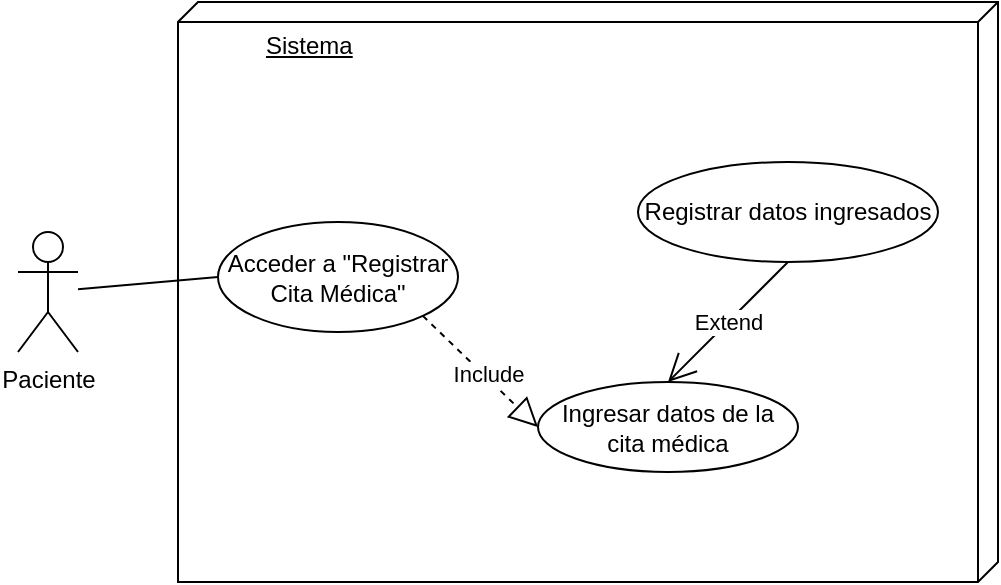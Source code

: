 <mxfile version="21.6.8" type="device">
  <diagram name="Página-1" id="dJx56YB7KGcAiy5-ZDgh">
    <mxGraphModel dx="1418" dy="828" grid="1" gridSize="10" guides="1" tooltips="1" connect="1" arrows="1" fold="1" page="1" pageScale="1" pageWidth="827" pageHeight="1169" math="0" shadow="0">
      <root>
        <mxCell id="0" />
        <mxCell id="1" parent="0" />
        <mxCell id="mAbyE8N8R_fkNbjM-QfM-8" value="&lt;blockquote style=&quot;margin: 0 0 0 40px; border: none; padding: 0px;&quot;&gt;Sistema&lt;/blockquote&gt;" style="verticalAlign=top;align=left;spacingTop=8;spacingLeft=2;spacingRight=12;shape=cube;size=10;direction=south;fontStyle=4;html=1;whiteSpace=wrap;" parent="1" vertex="1">
          <mxGeometry x="160" y="110" width="410" height="290" as="geometry" />
        </mxCell>
        <mxCell id="mAbyE8N8R_fkNbjM-QfM-2" value="Paciente" style="shape=umlActor;verticalLabelPosition=bottom;verticalAlign=top;html=1;outlineConnect=0;" parent="1" vertex="1">
          <mxGeometry x="80" y="225" width="30" height="60" as="geometry" />
        </mxCell>
        <mxCell id="mAbyE8N8R_fkNbjM-QfM-3" value="Acceder a &quot;Registrar Cita Médica&quot;" style="ellipse;whiteSpace=wrap;html=1;" parent="1" vertex="1">
          <mxGeometry x="180" y="220" width="120" height="55" as="geometry" />
        </mxCell>
        <mxCell id="mAbyE8N8R_fkNbjM-QfM-5" value="Ingresar datos de la cita médica" style="ellipse;whiteSpace=wrap;html=1;" parent="1" vertex="1">
          <mxGeometry x="340" y="300" width="130" height="45" as="geometry" />
        </mxCell>
        <mxCell id="mAbyE8N8R_fkNbjM-QfM-6" value="" style="endArrow=none;html=1;rounded=0;entryX=0;entryY=0.5;entryDx=0;entryDy=0;" parent="1" source="mAbyE8N8R_fkNbjM-QfM-2" target="mAbyE8N8R_fkNbjM-QfM-3" edge="1">
          <mxGeometry width="50" height="50" relative="1" as="geometry">
            <mxPoint x="40" y="400" as="sourcePoint" />
            <mxPoint x="90" y="350" as="targetPoint" />
          </mxGeometry>
        </mxCell>
        <mxCell id="mAbyE8N8R_fkNbjM-QfM-9" value="" style="endArrow=block;dashed=1;endFill=0;endSize=12;html=1;rounded=0;exitX=1;exitY=1;exitDx=0;exitDy=0;entryX=0;entryY=0.5;entryDx=0;entryDy=0;" parent="1" source="mAbyE8N8R_fkNbjM-QfM-3" target="mAbyE8N8R_fkNbjM-QfM-5" edge="1">
          <mxGeometry width="160" relative="1" as="geometry">
            <mxPoint x="80" y="430" as="sourcePoint" />
            <mxPoint x="240" y="430" as="targetPoint" />
          </mxGeometry>
        </mxCell>
        <mxCell id="mAbyE8N8R_fkNbjM-QfM-10" value="Include" style="edgeLabel;html=1;align=center;verticalAlign=middle;resizable=0;points=[];" parent="mAbyE8N8R_fkNbjM-QfM-9" vertex="1" connectable="0">
          <mxGeometry x="0.08" y="2" relative="1" as="geometry">
            <mxPoint as="offset" />
          </mxGeometry>
        </mxCell>
        <mxCell id="ILcldqNjuaIKTQVxB2YM-1" value="Registrar datos ingresados" style="ellipse;whiteSpace=wrap;html=1;" parent="1" vertex="1">
          <mxGeometry x="390" y="190" width="150" height="50" as="geometry" />
        </mxCell>
        <mxCell id="ILcldqNjuaIKTQVxB2YM-2" value="Extend" style="endArrow=open;endFill=1;endSize=12;html=1;rounded=0;exitX=0.5;exitY=1;exitDx=0;exitDy=0;entryX=0.5;entryY=0;entryDx=0;entryDy=0;" parent="1" source="ILcldqNjuaIKTQVxB2YM-1" target="mAbyE8N8R_fkNbjM-QfM-5" edge="1">
          <mxGeometry x="0.0" width="160" relative="1" as="geometry">
            <mxPoint x="290" y="60" as="sourcePoint" />
            <mxPoint x="300" y="230" as="targetPoint" />
            <Array as="points" />
            <mxPoint as="offset" />
          </mxGeometry>
        </mxCell>
      </root>
    </mxGraphModel>
  </diagram>
</mxfile>
